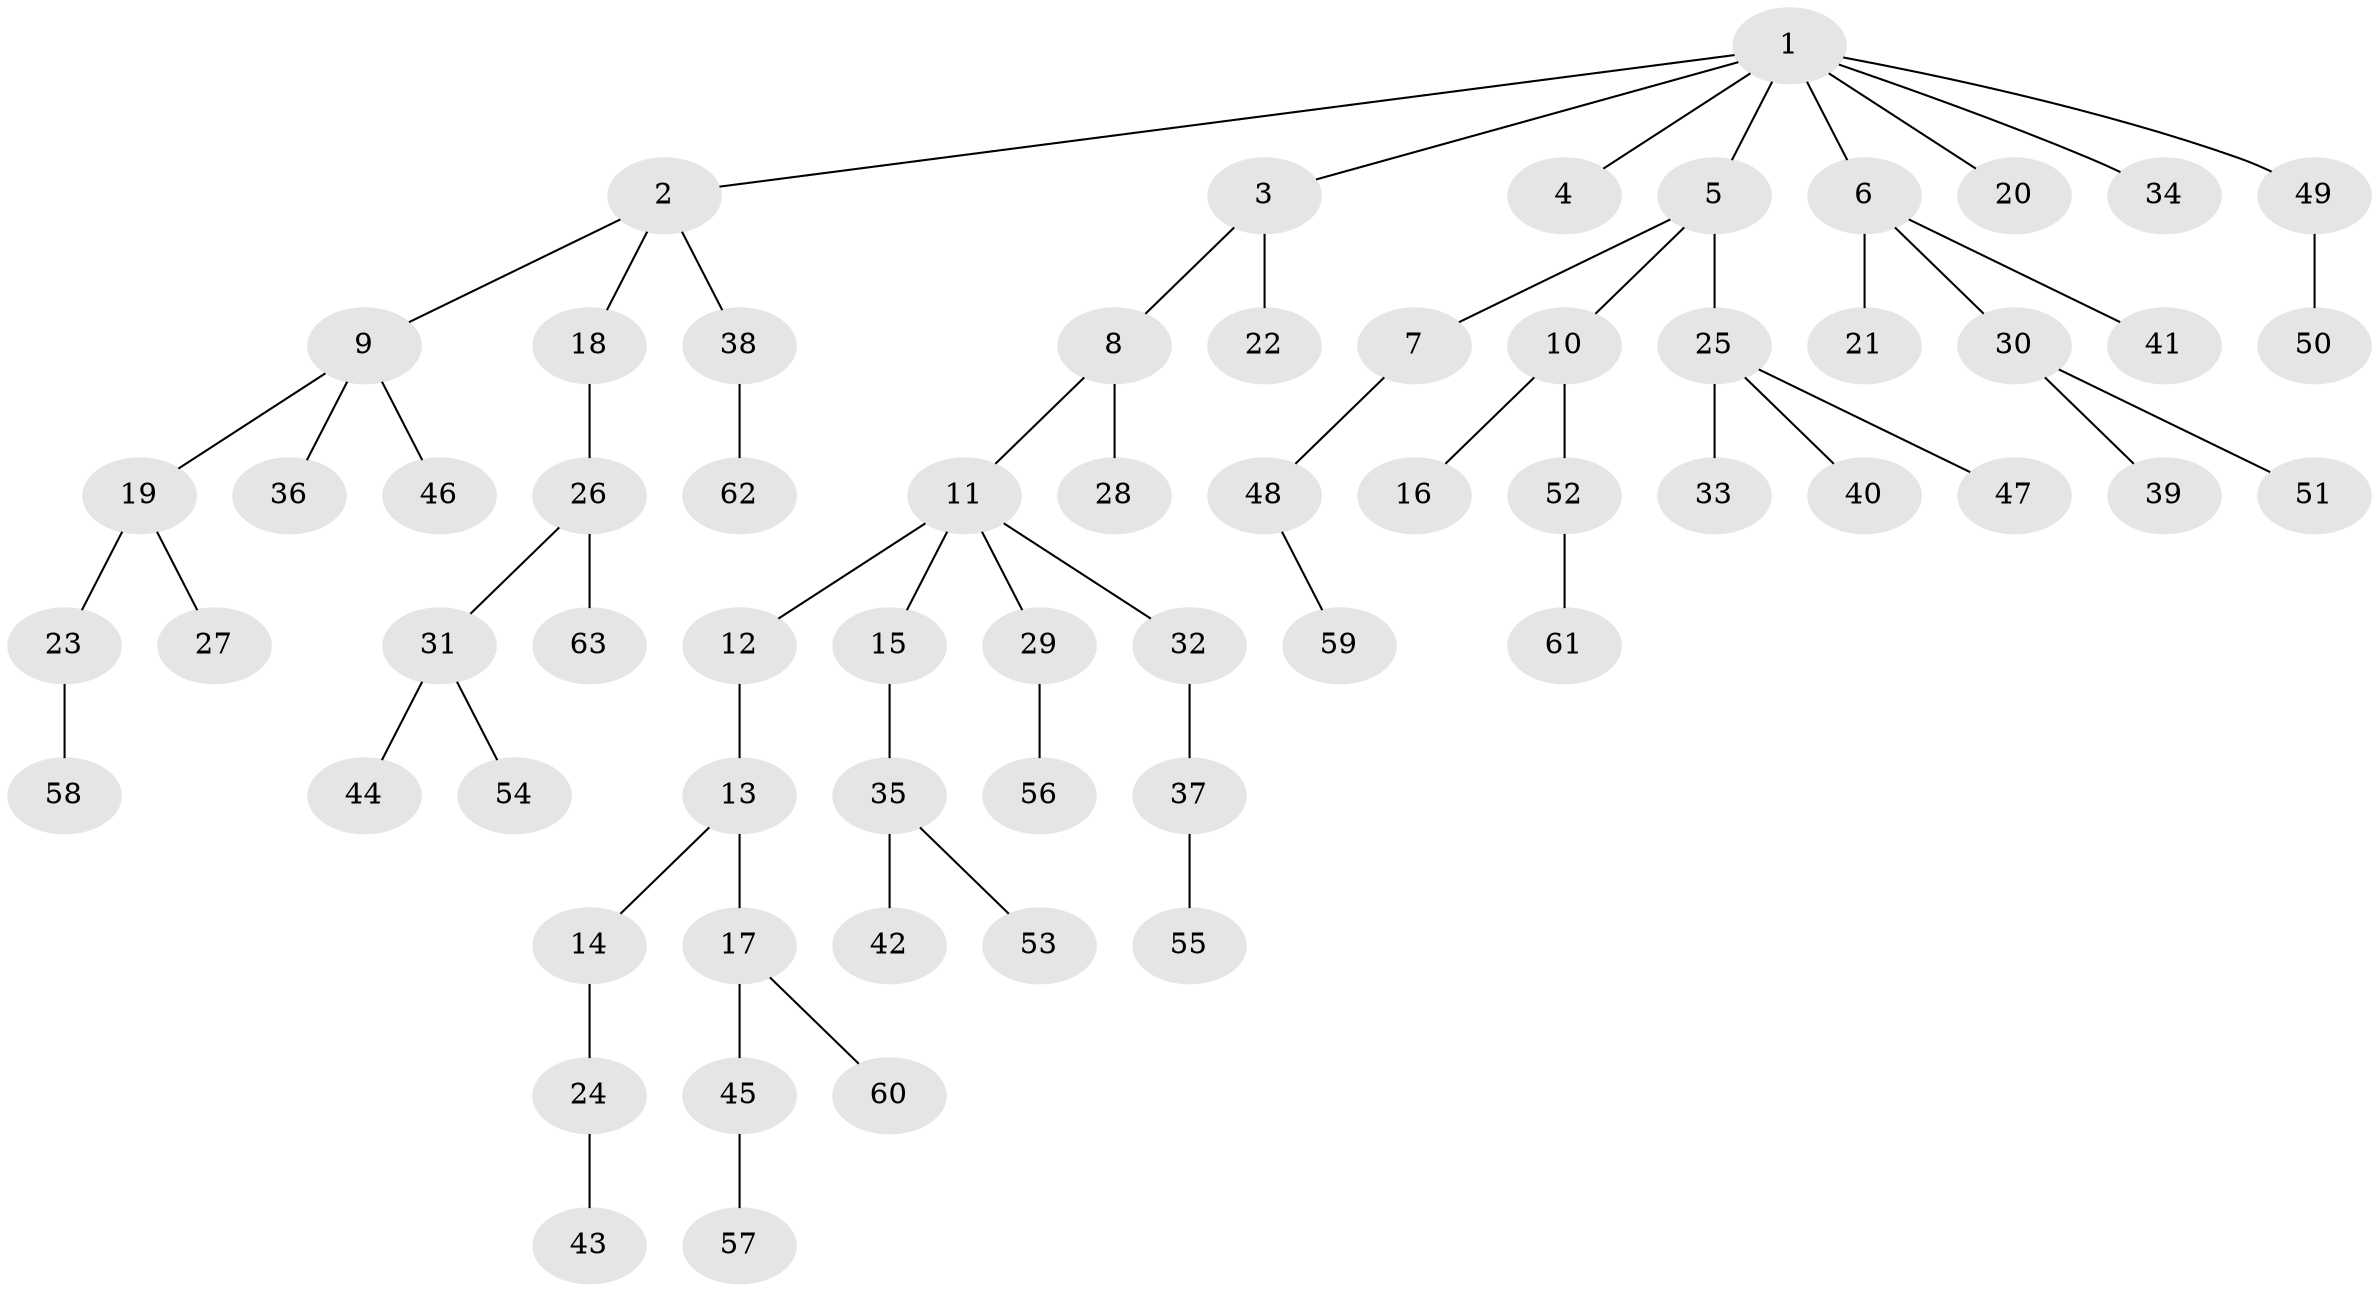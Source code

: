// coarse degree distribution, {7: 0.024390243902439025, 6: 0.024390243902439025, 2: 0.1951219512195122, 1: 0.5609756097560976, 5: 0.04878048780487805, 3: 0.14634146341463414}
// Generated by graph-tools (version 1.1) at 2025/42/03/06/25 10:42:02]
// undirected, 63 vertices, 62 edges
graph export_dot {
graph [start="1"]
  node [color=gray90,style=filled];
  1;
  2;
  3;
  4;
  5;
  6;
  7;
  8;
  9;
  10;
  11;
  12;
  13;
  14;
  15;
  16;
  17;
  18;
  19;
  20;
  21;
  22;
  23;
  24;
  25;
  26;
  27;
  28;
  29;
  30;
  31;
  32;
  33;
  34;
  35;
  36;
  37;
  38;
  39;
  40;
  41;
  42;
  43;
  44;
  45;
  46;
  47;
  48;
  49;
  50;
  51;
  52;
  53;
  54;
  55;
  56;
  57;
  58;
  59;
  60;
  61;
  62;
  63;
  1 -- 2;
  1 -- 3;
  1 -- 4;
  1 -- 5;
  1 -- 6;
  1 -- 20;
  1 -- 34;
  1 -- 49;
  2 -- 9;
  2 -- 18;
  2 -- 38;
  3 -- 8;
  3 -- 22;
  5 -- 7;
  5 -- 10;
  5 -- 25;
  6 -- 21;
  6 -- 30;
  6 -- 41;
  7 -- 48;
  8 -- 11;
  8 -- 28;
  9 -- 19;
  9 -- 36;
  9 -- 46;
  10 -- 16;
  10 -- 52;
  11 -- 12;
  11 -- 15;
  11 -- 29;
  11 -- 32;
  12 -- 13;
  13 -- 14;
  13 -- 17;
  14 -- 24;
  15 -- 35;
  17 -- 45;
  17 -- 60;
  18 -- 26;
  19 -- 23;
  19 -- 27;
  23 -- 58;
  24 -- 43;
  25 -- 33;
  25 -- 40;
  25 -- 47;
  26 -- 31;
  26 -- 63;
  29 -- 56;
  30 -- 39;
  30 -- 51;
  31 -- 44;
  31 -- 54;
  32 -- 37;
  35 -- 42;
  35 -- 53;
  37 -- 55;
  38 -- 62;
  45 -- 57;
  48 -- 59;
  49 -- 50;
  52 -- 61;
}
